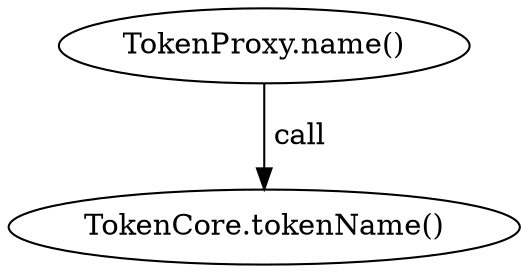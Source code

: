 digraph "" {
	graph [bb="0,0,215.67,124.8"];
	node [label="\N"];
	"TokenProxy.name()"	 [height=0.5,
		pos="107.83,106.8",
		width=2.4593];
	"TokenCore.tokenName()"	 [height=0.5,
		pos="107.83,18",
		width=2.9954];
	"TokenProxy.name()" -> "TokenCore.tokenName()" [key=call,
	label=" call",
	lp="119.69,62.4",
	pos="e,107.83,36.072 107.83,88.401 107.83,76.295 107.83,60.208 107.83,46.467"];
}
digraph "" {
	graph [bb="0,0,215.67,124.8"];
	node [label="\N"];
	"TokenProxy.name()"	 [height=0.5,
		pos="107.83,106.8",
		width=2.4593];
	"TokenCore.tokenName()"	 [height=0.5,
		pos="107.83,18",
		width=2.9954];
	"TokenProxy.name()" -> "TokenCore.tokenName()" [key=call,
	label=" call",
	lp="119.69,62.4",
	pos="e,107.83,36.072 107.83,88.401 107.83,76.295 107.83,60.208 107.83,46.467"];
}
digraph "" {
	graph [bb="0,0,215.67,124.8"];
	node [label="\N"];
	"TokenProxy.name()"	 [height=0.5,
		pos="107.83,106.8",
		width=2.4593];
	"TokenCore.tokenName()"	 [height=0.5,
		pos="107.83,18",
		width=2.9954];
	"TokenProxy.name()" -> "TokenCore.tokenName()" [key=call,
	label=" call",
	lp="119.69,62.4",
	pos="e,107.83,36.072 107.83,88.401 107.83,76.295 107.83,60.208 107.83,46.467"];
}
digraph "" {
	graph [bb="0,0,215.67,124.8"];
	node [label="\N"];
	"TokenProxy.name()"	 [height=0.5,
		pos="107.83,106.8",
		width=2.4593];
	"TokenCore.tokenName()"	 [height=0.5,
		pos="107.83,18",
		width=2.9954];
	"TokenProxy.name()" -> "TokenCore.tokenName()" [key=call,
	label=" call",
	lp="119.69,62.4",
	pos="e,107.83,36.072 107.83,88.401 107.83,76.295 107.83,60.208 107.83,46.467"];
}
digraph "" {
	graph [bb="0,0,215.67,124.8"];
	node [label="\N"];
	"TokenProxy.name()"	 [height=0.5,
		pos="107.83,106.8",
		width=2.4593];
	"TokenCore.tokenName()"	 [height=0.5,
		pos="107.83,18",
		width=2.9954];
	"TokenProxy.name()" -> "TokenCore.tokenName()" [key=call,
	label=" call",
	lp="119.69,62.4",
	pos="e,107.83,36.072 107.83,88.401 107.83,76.295 107.83,60.208 107.83,46.467"];
}
